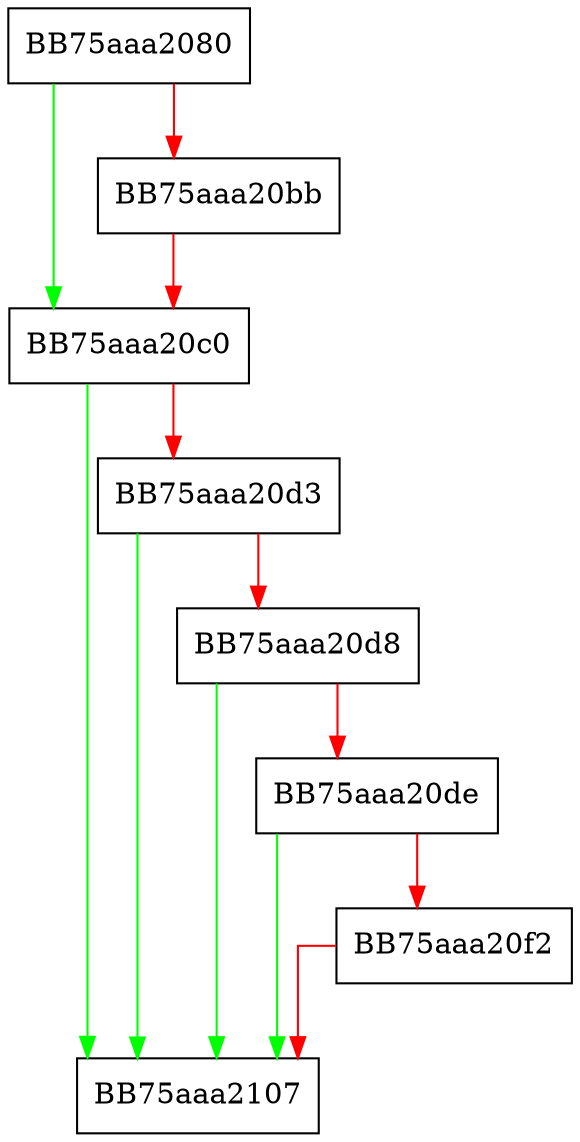 digraph RpfAPI___vfo_close {
  node [shape="box"];
  graph [splines=ortho];
  BB75aaa2080 -> BB75aaa20c0 [color="green"];
  BB75aaa2080 -> BB75aaa20bb [color="red"];
  BB75aaa20bb -> BB75aaa20c0 [color="red"];
  BB75aaa20c0 -> BB75aaa2107 [color="green"];
  BB75aaa20c0 -> BB75aaa20d3 [color="red"];
  BB75aaa20d3 -> BB75aaa2107 [color="green"];
  BB75aaa20d3 -> BB75aaa20d8 [color="red"];
  BB75aaa20d8 -> BB75aaa2107 [color="green"];
  BB75aaa20d8 -> BB75aaa20de [color="red"];
  BB75aaa20de -> BB75aaa2107 [color="green"];
  BB75aaa20de -> BB75aaa20f2 [color="red"];
  BB75aaa20f2 -> BB75aaa2107 [color="red"];
}